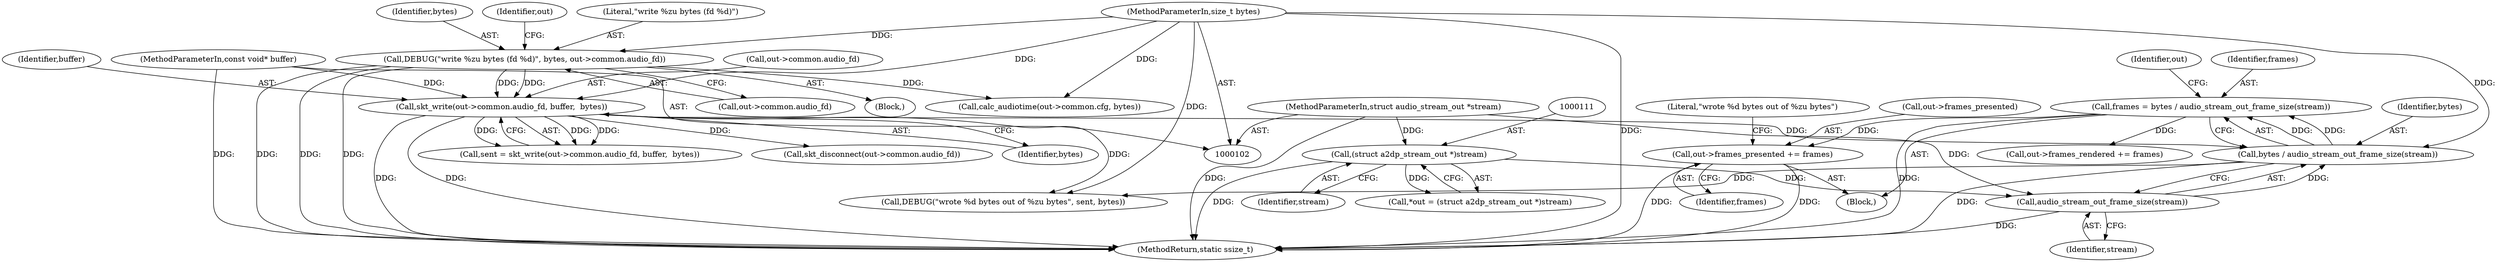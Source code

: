 digraph "0_Android_472271b153c5dc53c28beac55480a8d8434b2d5c_4@pointer" {
"1000291" [label="(Call,out->frames_presented += frames)"];
"1000280" [label="(Call,frames = bytes / audio_stream_out_frame_size(stream))"];
"1000282" [label="(Call,bytes / audio_stream_out_frame_size(stream))"];
"1000232" [label="(Call,skt_write(out->common.audio_fd, buffer,  bytes))"];
"1000114" [label="(Call,DEBUG(\"write %zu bytes (fd %d)\", bytes, out->common.audio_fd))"];
"1000105" [label="(MethodParameterIn,size_t bytes)"];
"1000104" [label="(MethodParameterIn,const void* buffer)"];
"1000284" [label="(Call,audio_stream_out_frame_size(stream))"];
"1000110" [label="(Call,(struct a2dp_stream_out *)stream)"];
"1000103" [label="(MethodParameterIn,struct audio_stream_out *stream)"];
"1000285" [label="(Identifier,stream)"];
"1000116" [label="(Identifier,bytes)"];
"1000284" [label="(Call,audio_stream_out_frame_size(stream))"];
"1000108" [label="(Call,*out = (struct a2dp_stream_out *)stream)"];
"1000105" [label="(MethodParameterIn,size_t bytes)"];
"1000230" [label="(Call,sent = skt_write(out->common.audio_fd, buffer,  bytes))"];
"1000114" [label="(Call,DEBUG(\"write %zu bytes (fd %d)\", bytes, out->common.audio_fd))"];
"1000179" [label="(Call,calc_audiotime(out->common.cfg, bytes))"];
"1000112" [label="(Identifier,stream)"];
"1000126" [label="(Identifier,out)"];
"1000281" [label="(Identifier,frames)"];
"1000232" [label="(Call,skt_write(out->common.audio_fd, buffer,  bytes))"];
"1000233" [label="(Call,out->common.audio_fd)"];
"1000297" [label="(Literal,\"wrote %d bytes out of %zu bytes\")"];
"1000288" [label="(Identifier,out)"];
"1000110" [label="(Call,(struct a2dp_stream_out *)stream)"];
"1000296" [label="(Call,DEBUG(\"wrote %d bytes out of %zu bytes\", sent, bytes))"];
"1000283" [label="(Identifier,bytes)"];
"1000286" [label="(Call,out->frames_rendered += frames)"];
"1000106" [label="(Block,)"];
"1000295" [label="(Identifier,frames)"];
"1000291" [label="(Call,out->frames_presented += frames)"];
"1000280" [label="(Call,frames = bytes / audio_stream_out_frame_size(stream))"];
"1000117" [label="(Call,out->common.audio_fd)"];
"1000292" [label="(Call,out->frames_presented)"];
"1000278" [label="(Block,)"];
"1000238" [label="(Identifier,buffer)"];
"1000246" [label="(Call,skt_disconnect(out->common.audio_fd))"];
"1000104" [label="(MethodParameterIn,const void* buffer)"];
"1000115" [label="(Literal,\"write %zu bytes (fd %d)\")"];
"1000103" [label="(MethodParameterIn,struct audio_stream_out *stream)"];
"1000302" [label="(MethodReturn,static ssize_t)"];
"1000239" [label="(Identifier,bytes)"];
"1000282" [label="(Call,bytes / audio_stream_out_frame_size(stream))"];
"1000291" -> "1000278"  [label="AST: "];
"1000291" -> "1000295"  [label="CFG: "];
"1000292" -> "1000291"  [label="AST: "];
"1000295" -> "1000291"  [label="AST: "];
"1000297" -> "1000291"  [label="CFG: "];
"1000291" -> "1000302"  [label="DDG: "];
"1000291" -> "1000302"  [label="DDG: "];
"1000280" -> "1000291"  [label="DDG: "];
"1000280" -> "1000278"  [label="AST: "];
"1000280" -> "1000282"  [label="CFG: "];
"1000281" -> "1000280"  [label="AST: "];
"1000282" -> "1000280"  [label="AST: "];
"1000288" -> "1000280"  [label="CFG: "];
"1000280" -> "1000302"  [label="DDG: "];
"1000282" -> "1000280"  [label="DDG: "];
"1000282" -> "1000280"  [label="DDG: "];
"1000280" -> "1000286"  [label="DDG: "];
"1000282" -> "1000284"  [label="CFG: "];
"1000283" -> "1000282"  [label="AST: "];
"1000284" -> "1000282"  [label="AST: "];
"1000282" -> "1000302"  [label="DDG: "];
"1000232" -> "1000282"  [label="DDG: "];
"1000105" -> "1000282"  [label="DDG: "];
"1000284" -> "1000282"  [label="DDG: "];
"1000282" -> "1000296"  [label="DDG: "];
"1000232" -> "1000230"  [label="AST: "];
"1000232" -> "1000239"  [label="CFG: "];
"1000233" -> "1000232"  [label="AST: "];
"1000238" -> "1000232"  [label="AST: "];
"1000239" -> "1000232"  [label="AST: "];
"1000230" -> "1000232"  [label="CFG: "];
"1000232" -> "1000302"  [label="DDG: "];
"1000232" -> "1000302"  [label="DDG: "];
"1000232" -> "1000230"  [label="DDG: "];
"1000232" -> "1000230"  [label="DDG: "];
"1000232" -> "1000230"  [label="DDG: "];
"1000114" -> "1000232"  [label="DDG: "];
"1000114" -> "1000232"  [label="DDG: "];
"1000104" -> "1000232"  [label="DDG: "];
"1000105" -> "1000232"  [label="DDG: "];
"1000232" -> "1000246"  [label="DDG: "];
"1000232" -> "1000296"  [label="DDG: "];
"1000114" -> "1000106"  [label="AST: "];
"1000114" -> "1000117"  [label="CFG: "];
"1000115" -> "1000114"  [label="AST: "];
"1000116" -> "1000114"  [label="AST: "];
"1000117" -> "1000114"  [label="AST: "];
"1000126" -> "1000114"  [label="CFG: "];
"1000114" -> "1000302"  [label="DDG: "];
"1000114" -> "1000302"  [label="DDG: "];
"1000114" -> "1000302"  [label="DDG: "];
"1000105" -> "1000114"  [label="DDG: "];
"1000114" -> "1000179"  [label="DDG: "];
"1000105" -> "1000102"  [label="AST: "];
"1000105" -> "1000302"  [label="DDG: "];
"1000105" -> "1000179"  [label="DDG: "];
"1000105" -> "1000296"  [label="DDG: "];
"1000104" -> "1000102"  [label="AST: "];
"1000104" -> "1000302"  [label="DDG: "];
"1000284" -> "1000285"  [label="CFG: "];
"1000285" -> "1000284"  [label="AST: "];
"1000284" -> "1000302"  [label="DDG: "];
"1000110" -> "1000284"  [label="DDG: "];
"1000103" -> "1000284"  [label="DDG: "];
"1000110" -> "1000108"  [label="AST: "];
"1000110" -> "1000112"  [label="CFG: "];
"1000111" -> "1000110"  [label="AST: "];
"1000112" -> "1000110"  [label="AST: "];
"1000108" -> "1000110"  [label="CFG: "];
"1000110" -> "1000302"  [label="DDG: "];
"1000110" -> "1000108"  [label="DDG: "];
"1000103" -> "1000110"  [label="DDG: "];
"1000103" -> "1000102"  [label="AST: "];
"1000103" -> "1000302"  [label="DDG: "];
}
